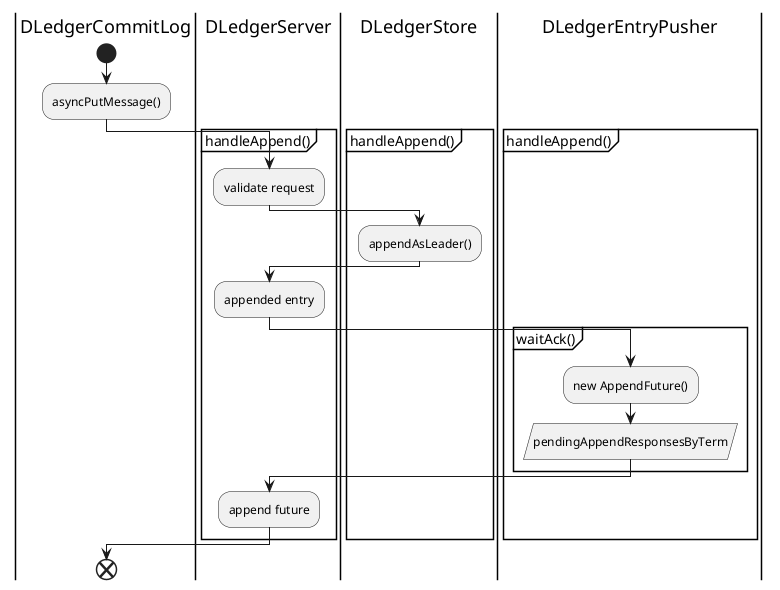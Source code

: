 @startuml
|DLedgerCommitLog|
start
:asyncPutMessage();
|DLedgerServer|
partition handleAppend() {
    :validate request;
    |DLedgerStore|
    :appendAsLeader();
    |DLedgerServer|
    :appended entry;
    |DLedgerEntryPusher|
    partition waitAck() {
        :new AppendFuture();
        :pendingAppendResponsesByTerm/
    }
    |DLedgerServer|
    :append future;
}
|DLedgerCommitLog|
end
@enduml